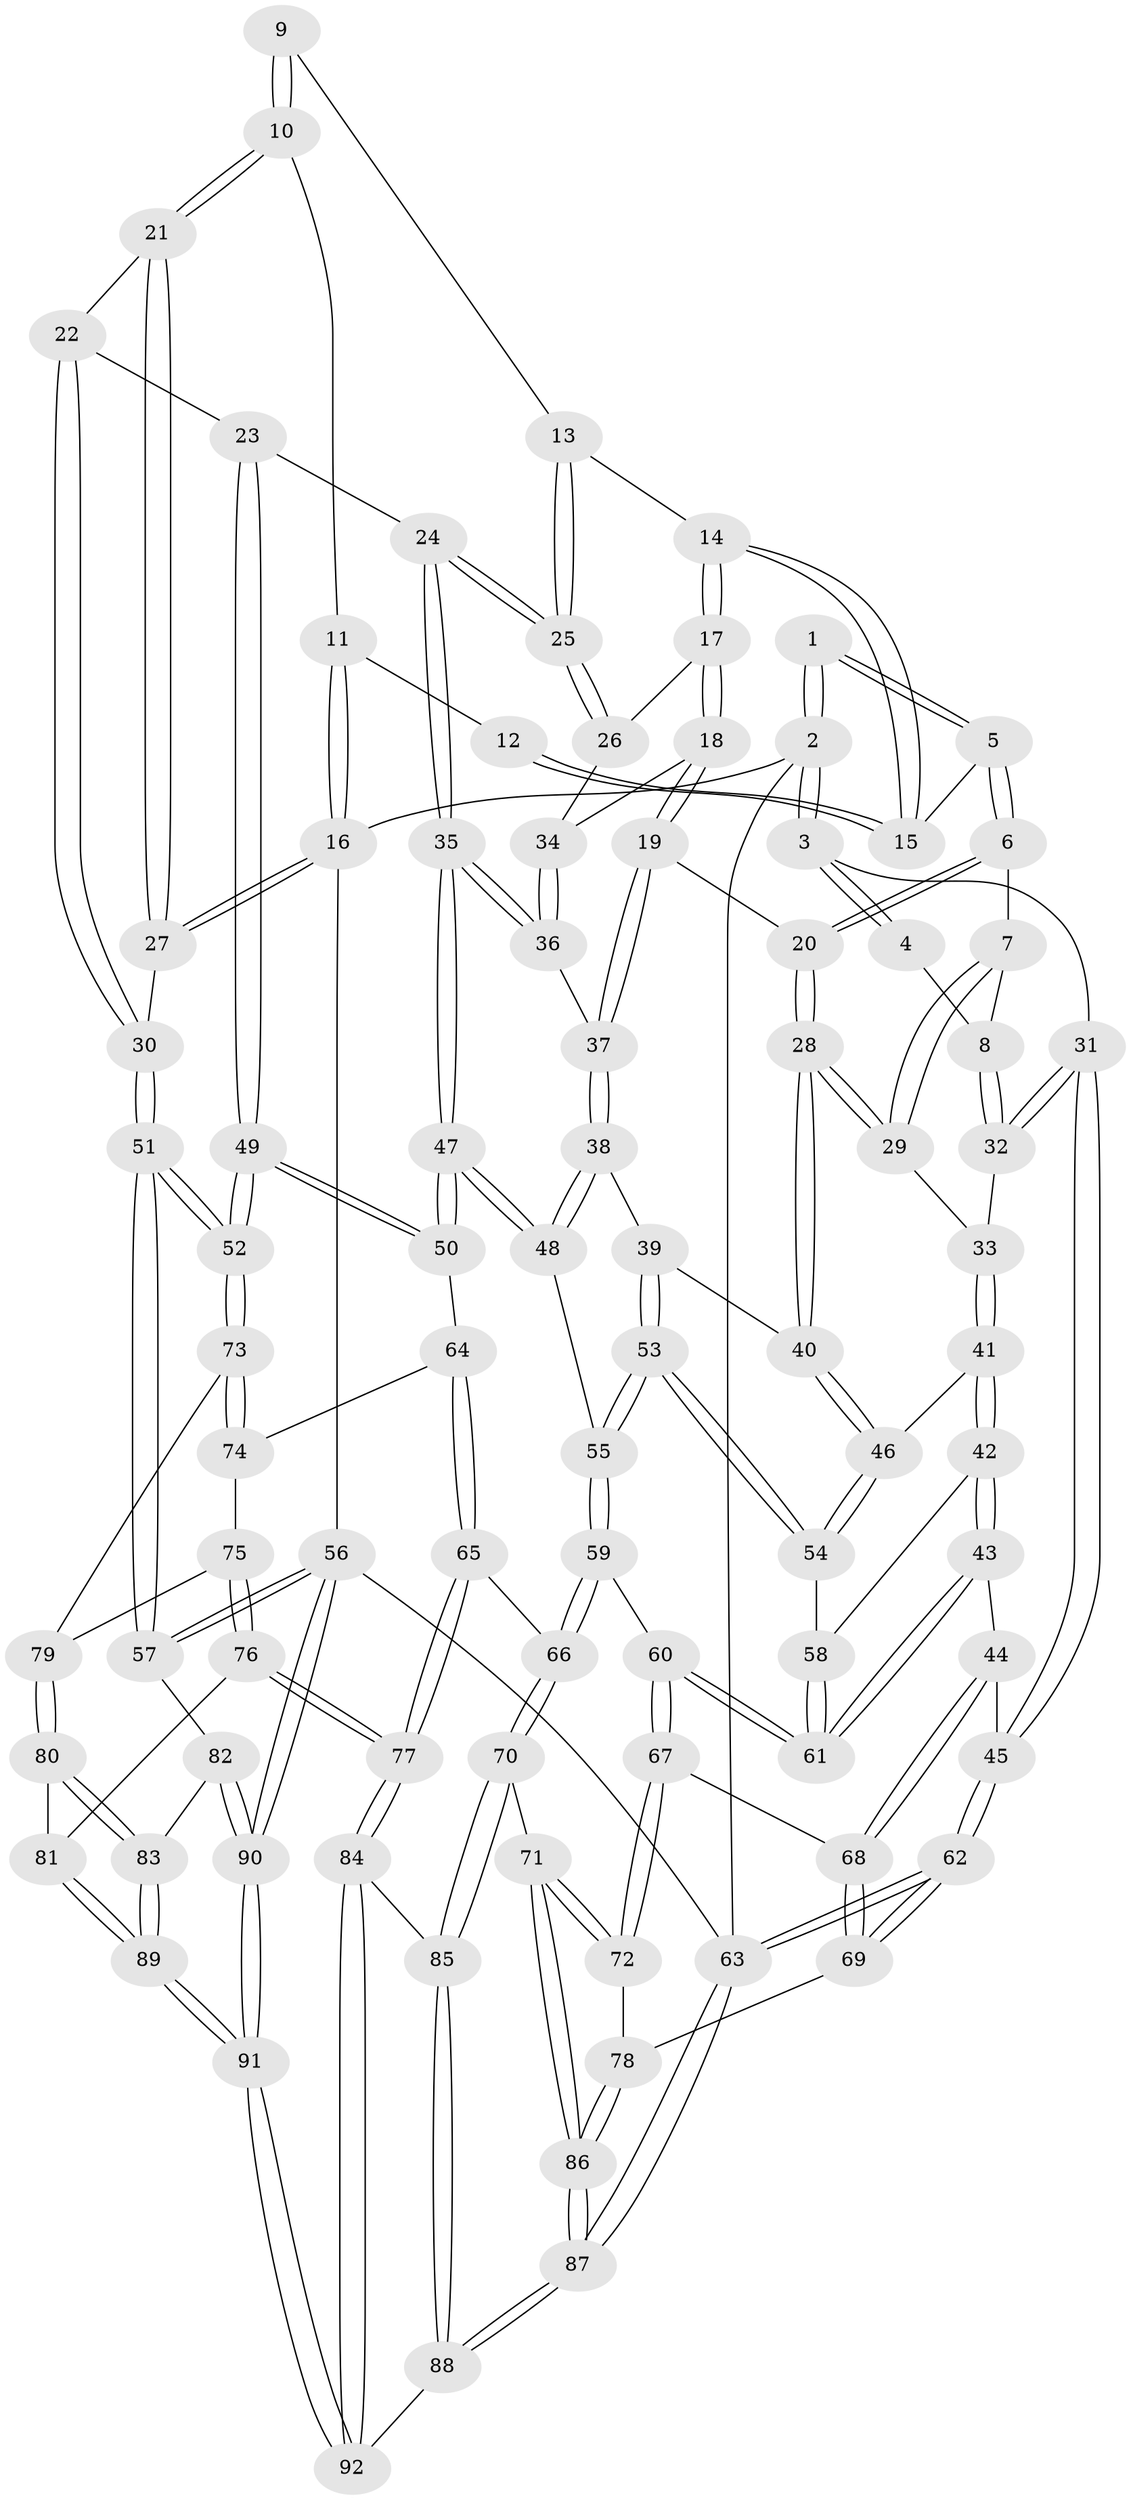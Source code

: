 // coarse degree distribution, {4: 0.43636363636363634, 6: 0.16363636363636364, 2: 0.03636363636363636, 5: 0.2909090909090909, 3: 0.07272727272727272}
// Generated by graph-tools (version 1.1) at 2025/24/03/03/25 07:24:37]
// undirected, 92 vertices, 227 edges
graph export_dot {
graph [start="1"]
  node [color=gray90,style=filled];
  1 [pos="+0.3010936212300909+0"];
  2 [pos="+0+0"];
  3 [pos="+0+0.23039174197183904"];
  4 [pos="+0.14621028340802988+0.020851247303493737"];
  5 [pos="+0.3784997061468436+0"];
  6 [pos="+0.2769675700200839+0.17364790208243644"];
  7 [pos="+0.23403113858129881+0.19605868802667603"];
  8 [pos="+0.1262924991506783+0.2212176114641301"];
  9 [pos="+0.6899783755714648+0.09301774525088301"];
  10 [pos="+0.7718630243668588+0.13424680526302074"];
  11 [pos="+1+0"];
  12 [pos="+0.4578493434211577+0"];
  13 [pos="+0.5738402067816074+0.14183885774202326"];
  14 [pos="+0.4705491766936415+0.048919899204445935"];
  15 [pos="+0.40014073656861326+0"];
  16 [pos="+1+0"];
  17 [pos="+0.4697495293099016+0.07831328963337268"];
  18 [pos="+0.43896458622372303+0.2809200827292559"];
  19 [pos="+0.4128051625574694+0.2969650942950807"];
  20 [pos="+0.36557116611636975+0.2816494304653134"];
  21 [pos="+0.7716517860929949+0.14778525028059125"];
  22 [pos="+0.7599996677148421+0.20102322909498663"];
  23 [pos="+0.7098163023641397+0.31239501493878863"];
  24 [pos="+0.7052319779162217+0.31305236649326496"];
  25 [pos="+0.6449505362696961+0.2801175262575426"];
  26 [pos="+0.5513233267207996+0.2726933172837389"];
  27 [pos="+1+0.22390943999482743"];
  28 [pos="+0.2590703659101744+0.3734374943989023"];
  29 [pos="+0.24718206710690957+0.3694454394300068"];
  30 [pos="+1+0.2751718120577618"];
  31 [pos="+0+0.27963773485445814"];
  32 [pos="+0.07115191981110673+0.2529980145237657"];
  33 [pos="+0.20041065892377405+0.37056554341659204"];
  34 [pos="+0.4778323994300085+0.28150639843482056"];
  35 [pos="+0.5802628853900367+0.4524887779082357"];
  36 [pos="+0.5385185617287866+0.40800679637001874"];
  37 [pos="+0.4148675383319684+0.316784303676718"];
  38 [pos="+0.4073356025341803+0.40595014352150005"];
  39 [pos="+0.2994854391296856+0.4353334895722592"];
  40 [pos="+0.2828852664990558+0.41712189146066214"];
  41 [pos="+0.13461651987381942+0.49014532737632316"];
  42 [pos="+0.09270392948283318+0.5125243383422534"];
  43 [pos="+0.09186720103630923+0.5129302121765394"];
  44 [pos="+0.03164717749163312+0.5093693092676792"];
  45 [pos="+0+0.41709201562298537"];
  46 [pos="+0.17238181755245102+0.4919802751150827"];
  47 [pos="+0.5386334198311512+0.5309542127718785"];
  48 [pos="+0.4715934339459159+0.5034153021976701"];
  49 [pos="+0.9686045914122138+0.5208608012838636"];
  50 [pos="+0.5586740900831049+0.5934175099215548"];
  51 [pos="+1+0.5429558613018809"];
  52 [pos="+1+0.5402519496566275"];
  53 [pos="+0.2999673628490725+0.5277460954988165"];
  54 [pos="+0.29570170144589025+0.5280616329498077"];
  55 [pos="+0.3207627128517093+0.5462833527445072"];
  56 [pos="+1+1"];
  57 [pos="+1+0.6675861424536932"];
  58 [pos="+0.2441940989558176+0.5625998616345987"];
  59 [pos="+0.32413228873464706+0.6603314605071418"];
  60 [pos="+0.18710987338368162+0.6341732360965014"];
  61 [pos="+0.18224171841971157+0.618635974331196"];
  62 [pos="+0+0.8085652301584849"];
  63 [pos="+0+1"];
  64 [pos="+0.5555355241468933+0.6150305366800927"];
  65 [pos="+0.5096476476754643+0.6822450542795736"];
  66 [pos="+0.33905763385885535+0.685752667296376"];
  67 [pos="+0.15439810549639632+0.7020013209416336"];
  68 [pos="+0.07412843497291034+0.6874370842535973"];
  69 [pos="+0+0.7710794086015719"];
  70 [pos="+0.28402142167430333+0.7965745357319932"];
  71 [pos="+0.23981159351276113+0.80280714613751"];
  72 [pos="+0.16612752517173357+0.7286799085034584"];
  73 [pos="+0.8002204565037259+0.6963529238071353"];
  74 [pos="+0.6037341018868215+0.6478827775250786"];
  75 [pos="+0.6792355062422605+0.7494101388758875"];
  76 [pos="+0.6642997685174103+0.8498124487994053"];
  77 [pos="+0.5306161316569524+0.8915433814225927"];
  78 [pos="+0.06388806851577618+0.8074666814463188"];
  79 [pos="+0.7980134094122048+0.6996976183065008"];
  80 [pos="+0.7588166782550286+0.8433625438994719"];
  81 [pos="+0.6821317475059407+0.8524286641810696"];
  82 [pos="+0.8733700349561938+0.8652527839094822"];
  83 [pos="+0.7957802026962292+0.869102919634562"];
  84 [pos="+0.5234980049225231+0.9039019808044075"];
  85 [pos="+0.337020155308832+0.8516859513229409"];
  86 [pos="+0.14814559604352778+0.9015491057211261"];
  87 [pos="+0.07459281441582166+1"];
  88 [pos="+0.19095899418701295+1"];
  89 [pos="+0.7731727606753327+1"];
  90 [pos="+0.99417665864838+1"];
  91 [pos="+0.7860931369871046+1"];
  92 [pos="+0.5259562935202741+1"];
  1 -- 2;
  1 -- 2;
  1 -- 5;
  1 -- 5;
  2 -- 3;
  2 -- 3;
  2 -- 16;
  2 -- 63;
  3 -- 4;
  3 -- 4;
  3 -- 31;
  4 -- 8;
  5 -- 6;
  5 -- 6;
  5 -- 15;
  6 -- 7;
  6 -- 20;
  6 -- 20;
  7 -- 8;
  7 -- 29;
  7 -- 29;
  8 -- 32;
  8 -- 32;
  9 -- 10;
  9 -- 10;
  9 -- 13;
  10 -- 11;
  10 -- 21;
  10 -- 21;
  11 -- 12;
  11 -- 16;
  11 -- 16;
  12 -- 15;
  12 -- 15;
  13 -- 14;
  13 -- 25;
  13 -- 25;
  14 -- 15;
  14 -- 15;
  14 -- 17;
  14 -- 17;
  16 -- 27;
  16 -- 27;
  16 -- 56;
  17 -- 18;
  17 -- 18;
  17 -- 26;
  18 -- 19;
  18 -- 19;
  18 -- 34;
  19 -- 20;
  19 -- 37;
  19 -- 37;
  20 -- 28;
  20 -- 28;
  21 -- 22;
  21 -- 27;
  21 -- 27;
  22 -- 23;
  22 -- 30;
  22 -- 30;
  23 -- 24;
  23 -- 49;
  23 -- 49;
  24 -- 25;
  24 -- 25;
  24 -- 35;
  24 -- 35;
  25 -- 26;
  25 -- 26;
  26 -- 34;
  27 -- 30;
  28 -- 29;
  28 -- 29;
  28 -- 40;
  28 -- 40;
  29 -- 33;
  30 -- 51;
  30 -- 51;
  31 -- 32;
  31 -- 32;
  31 -- 45;
  31 -- 45;
  32 -- 33;
  33 -- 41;
  33 -- 41;
  34 -- 36;
  34 -- 36;
  35 -- 36;
  35 -- 36;
  35 -- 47;
  35 -- 47;
  36 -- 37;
  37 -- 38;
  37 -- 38;
  38 -- 39;
  38 -- 48;
  38 -- 48;
  39 -- 40;
  39 -- 53;
  39 -- 53;
  40 -- 46;
  40 -- 46;
  41 -- 42;
  41 -- 42;
  41 -- 46;
  42 -- 43;
  42 -- 43;
  42 -- 58;
  43 -- 44;
  43 -- 61;
  43 -- 61;
  44 -- 45;
  44 -- 68;
  44 -- 68;
  45 -- 62;
  45 -- 62;
  46 -- 54;
  46 -- 54;
  47 -- 48;
  47 -- 48;
  47 -- 50;
  47 -- 50;
  48 -- 55;
  49 -- 50;
  49 -- 50;
  49 -- 52;
  49 -- 52;
  50 -- 64;
  51 -- 52;
  51 -- 52;
  51 -- 57;
  51 -- 57;
  52 -- 73;
  52 -- 73;
  53 -- 54;
  53 -- 54;
  53 -- 55;
  53 -- 55;
  54 -- 58;
  55 -- 59;
  55 -- 59;
  56 -- 57;
  56 -- 57;
  56 -- 90;
  56 -- 90;
  56 -- 63;
  57 -- 82;
  58 -- 61;
  58 -- 61;
  59 -- 60;
  59 -- 66;
  59 -- 66;
  60 -- 61;
  60 -- 61;
  60 -- 67;
  60 -- 67;
  62 -- 63;
  62 -- 63;
  62 -- 69;
  62 -- 69;
  63 -- 87;
  63 -- 87;
  64 -- 65;
  64 -- 65;
  64 -- 74;
  65 -- 66;
  65 -- 77;
  65 -- 77;
  66 -- 70;
  66 -- 70;
  67 -- 68;
  67 -- 72;
  67 -- 72;
  68 -- 69;
  68 -- 69;
  69 -- 78;
  70 -- 71;
  70 -- 85;
  70 -- 85;
  71 -- 72;
  71 -- 72;
  71 -- 86;
  71 -- 86;
  72 -- 78;
  73 -- 74;
  73 -- 74;
  73 -- 79;
  74 -- 75;
  75 -- 76;
  75 -- 76;
  75 -- 79;
  76 -- 77;
  76 -- 77;
  76 -- 81;
  77 -- 84;
  77 -- 84;
  78 -- 86;
  78 -- 86;
  79 -- 80;
  79 -- 80;
  80 -- 81;
  80 -- 83;
  80 -- 83;
  81 -- 89;
  81 -- 89;
  82 -- 83;
  82 -- 90;
  82 -- 90;
  83 -- 89;
  83 -- 89;
  84 -- 85;
  84 -- 92;
  84 -- 92;
  85 -- 88;
  85 -- 88;
  86 -- 87;
  86 -- 87;
  87 -- 88;
  87 -- 88;
  88 -- 92;
  89 -- 91;
  89 -- 91;
  90 -- 91;
  90 -- 91;
  91 -- 92;
  91 -- 92;
}
